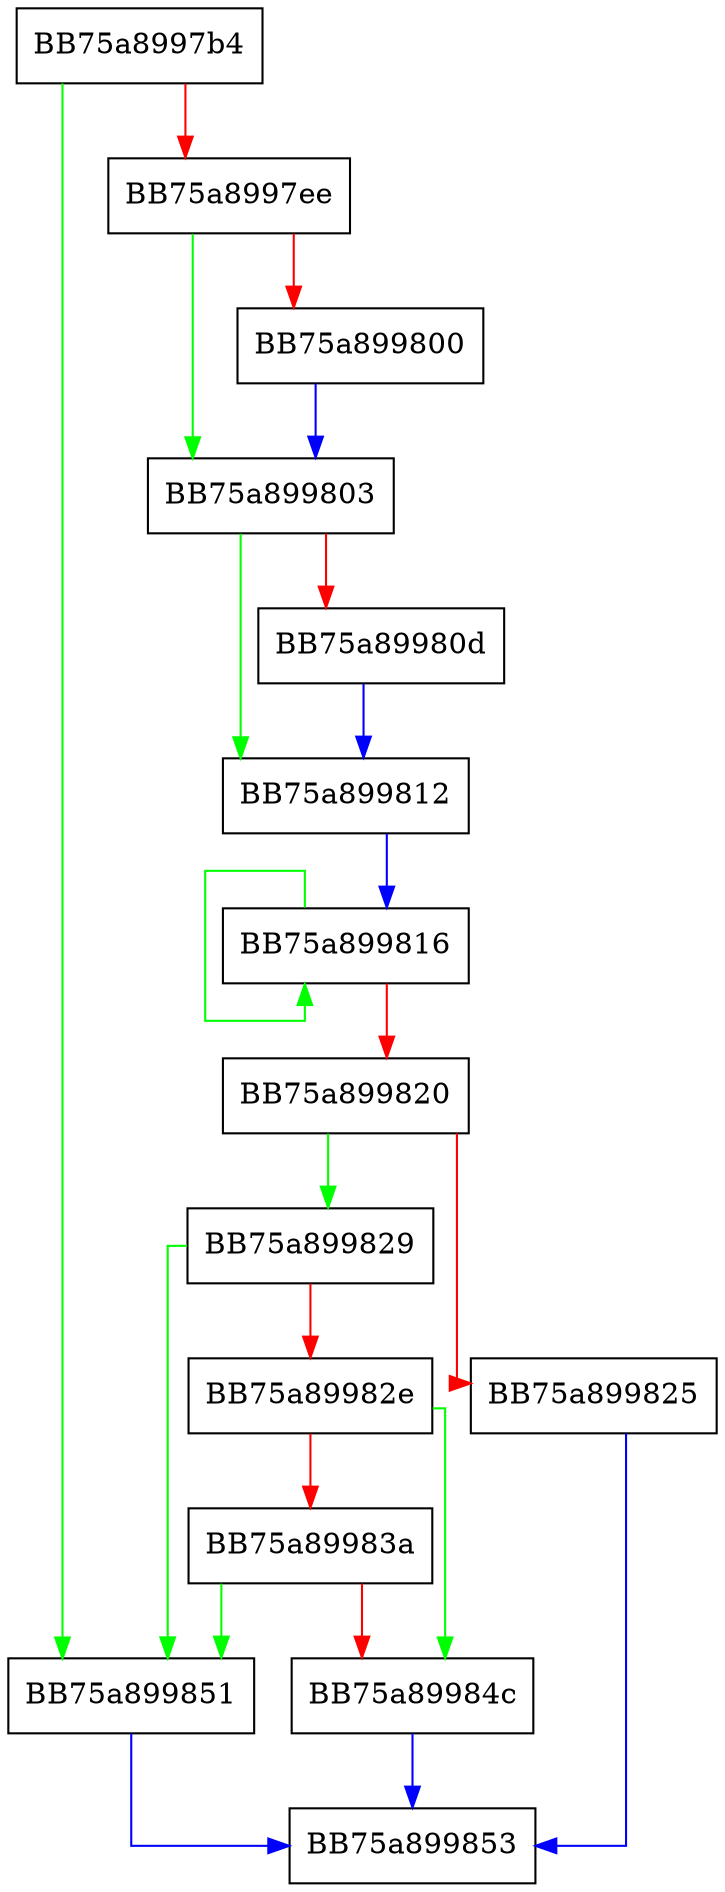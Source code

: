 digraph GetNameAt {
  node [shape="box"];
  graph [splines=ortho];
  BB75a8997b4 -> BB75a899851 [color="green"];
  BB75a8997b4 -> BB75a8997ee [color="red"];
  BB75a8997ee -> BB75a899803 [color="green"];
  BB75a8997ee -> BB75a899800 [color="red"];
  BB75a899800 -> BB75a899803 [color="blue"];
  BB75a899803 -> BB75a899812 [color="green"];
  BB75a899803 -> BB75a89980d [color="red"];
  BB75a89980d -> BB75a899812 [color="blue"];
  BB75a899812 -> BB75a899816 [color="blue"];
  BB75a899816 -> BB75a899816 [color="green"];
  BB75a899816 -> BB75a899820 [color="red"];
  BB75a899820 -> BB75a899829 [color="green"];
  BB75a899820 -> BB75a899825 [color="red"];
  BB75a899825 -> BB75a899853 [color="blue"];
  BB75a899829 -> BB75a899851 [color="green"];
  BB75a899829 -> BB75a89982e [color="red"];
  BB75a89982e -> BB75a89984c [color="green"];
  BB75a89982e -> BB75a89983a [color="red"];
  BB75a89983a -> BB75a899851 [color="green"];
  BB75a89983a -> BB75a89984c [color="red"];
  BB75a89984c -> BB75a899853 [color="blue"];
  BB75a899851 -> BB75a899853 [color="blue"];
}